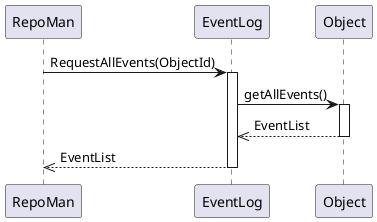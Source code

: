 @startuml
participant "RepoMan" as R
participant "EventLog" as E
participant "Object" as O

R -> E: RequestAllEvents(ObjectId)
activate E

E -> O: getAllEvents()
activate O

O -->> E : EventList
deactivate O

E -->> R : EventList
deactivate E
@enduml